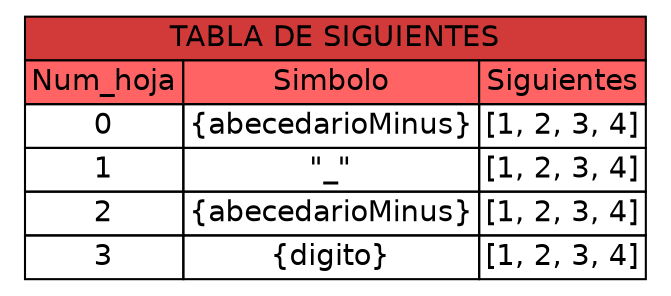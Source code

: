 digraph G {
    rankdir=LR
    node [shape=none fontname=Helvetica]

    A [label=<
      <TABLE BORDER="0" CELLBORDER="1" CELLSPACING="0">
       <TR PORT="header">
        <TD BGCOLOR="#d23939" COLSPAN="3">TABLA DE SIGUIENTES</TD>
       </TR>
       <TR>
        <TD BGCOLOR="#ff6363">Num_hoja</TD>
        <TD BGCOLOR="#ff6363">Simbolo</TD>
        <TD BGCOLOR="#ff6363">Siguientes</TD>
       </TR><TR>
<TD>0</TD>
<TD>{abecedarioMinus}</TD>
<TD>[1, 2, 3, 4]</TD>
</TR>
<TR>
<TD>1</TD>
<TD>"_"</TD>
<TD>[1, 2, 3, 4]</TD>
</TR>
<TR>
<TD>2</TD>
<TD>{abecedarioMinus}</TD>
<TD>[1, 2, 3, 4]</TD>
</TR>
<TR>
<TD>3</TD>
<TD>{digito}</TD>
<TD>[1, 2, 3, 4]</TD>
</TR>
</TABLE>
    >];
}
